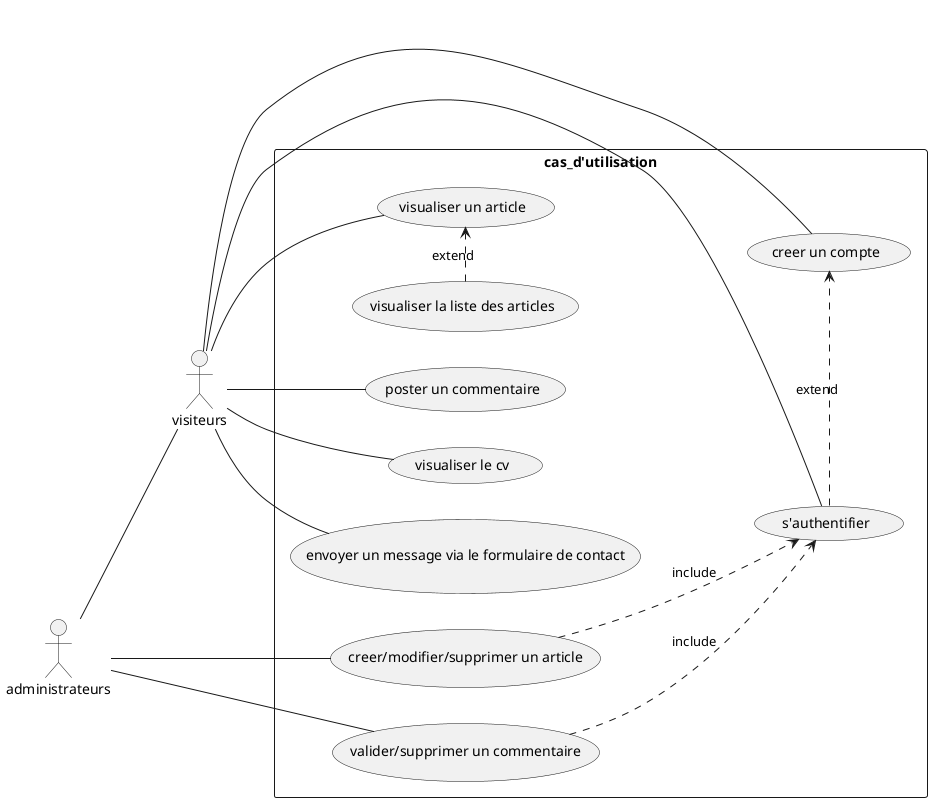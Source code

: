 @startuml cas_d'utilisation
scale 1
Left to right direction
skinparam packageStyle rect
actor administrateurs
actor visiteurs

rectangle cas_d'utilisation {

(administrateurs) -- (visiteurs)

(visiteurs) -- (poster un commentaire)
(visiteurs) -- (visualiser le cv)
(visiteurs) -- (envoyer un message via le formulaire de contact)
(visiteurs) -- (visualiser un article)
(visiteurs) -- (s'authentifier)
(visiteurs) -- (creer un compte)
(administrateurs) -- (creer/modifier/supprimer un article)
(administrateurs) -- (valider/supprimer un commentaire)

(s'authentifier) .>  (creer un compte):extend
(visualiser la liste des articles) .> (visualiser un article):extend

(creer/modifier/supprimer un article) ..> (s'authentifier):include
(valider/supprimer un commentaire) ..> (s'authentifier):include

}
@enduml